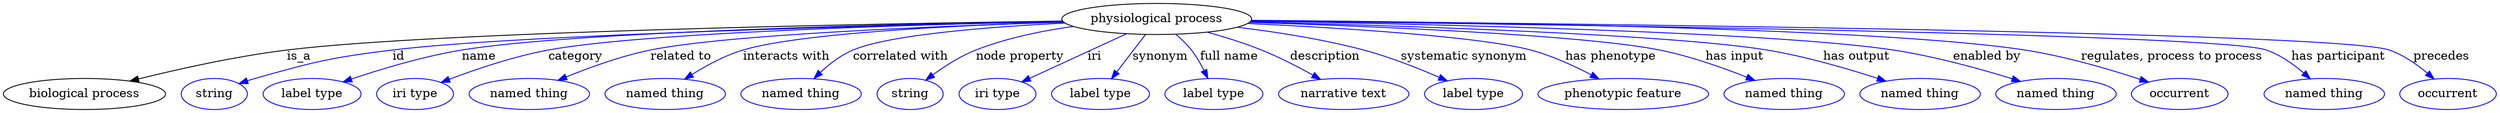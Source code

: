 digraph {
	graph [bb="0,0,2352.9,123"];
	node [label="\N"];
	"physiological process"	 [height=0.5,
		label="physiological process",
		pos="1100.7,105",
		width=2.4192];
	"biological process"	 [height=0.5,
		pos="74.743,18",
		width=2.0762];
	"physiological process" -> "biological process"	 [label=is_a,
		lp="281.74,61.5",
		pos="e,119.34,32.485 1013.6,103.55 830.71,100.12 411.86,90.177 270.74,69 222.02,61.688 167.91,47.101 128.91,35.394"];
	id	 [color=blue,
		height=0.5,
		label=string,
		pos="197.74,18",
		width=0.84854];
	"physiological process" -> id	 [color=blue,
		label=id,
		lp="381.24,61.5",
		pos="e,221.56,29.598 1014.1,102.71 849.34,98.018 496.52,86.287 375.74,69 313.32,60.065 297.43,56.363 237.74,36 235.49,35.232 233.2,34.384 \
230.9,33.487",
		style=solid];
	name	 [color=blue,
		height=0.5,
		label="label type",
		pos="291.74,18",
		width=1.2638];
	"physiological process" -> name	 [color=blue,
		label=name,
		lp="462.24,61.5",
		pos="e,323.16,31.052 1013.9,103.05 861.73,99.155 552.9,89.023 446.74,69 407.05,61.514 363.5,46.548 332.69,34.756",
		style=solid];
	category	 [color=blue,
		height=0.5,
		label="iri type",
		pos="391.74,18",
		width=1.011];
	"physiological process" -> category	 [color=blue,
		label=category,
		lp="556.24,61.5",
		pos="e,418.35,30.324 1014.3,102.38 878.72,97.799 622.28,87.039 532.74,69 495.88,61.573 455.72,46.287 427.72,34.377",
		style=solid];
	"related to"	 [color=blue,
		height=0.5,
		label="named thing",
		pos="501.74,18",
		width=1.5346];
	"physiological process" -> "related to"	 [color=blue,
		label="related to",
		lp="656.74,61.5",
		pos="e,532.19,33.058 1015.2,101.52 900.1,96.308 701.52,85.308 630.74,69 599.74,61.856 566.38,48.501 541.35,37.25",
		style=solid];
	"interacts with"	 [color=blue,
		height=0.5,
		label="named thing",
		pos="629.74,18",
		width=1.5346];
	"physiological process" -> "interacts with"	 [color=blue,
		label="interacts with",
		lp="757.74,61.5",
		pos="e,652.83,34.526 1015.7,101.04 920.93,95.91 773.88,85.59 720.74,69 699.88,62.487 678.47,50.785 661.66,40.231",
		style=solid];
	"correlated with"	 [color=blue,
		height=0.5,
		label="named thing",
		pos="757.74,18",
		width=1.5346];
	"physiological process" -> "correlated with"	 [color=blue,
		label="correlated with",
		lp="864.74,61.5",
		pos="e,774.85,35.384 1018.3,99.058 949.65,93.241 857.89,83.18 823.74,69 808.64,62.728 794.02,52.065 782.39,42.105",
		style=solid];
	"node property"	 [color=blue,
		height=0.5,
		label=string,
		pos="861.74,18",
		width=0.84854];
	"physiological process" -> "node property"	 [color=blue,
		label="node property",
		lp="972.74,61.5",
		pos="e,878.85,32.918 1026.9,95.442 997.4,89.987 963.66,81.626 934.74,69 917.5,61.469 900.14,49.568 886.69,39.156",
		style=solid];
	iri	 [color=blue,
		height=0.5,
		label="iri type",
		pos="946.74,18",
		width=1.011];
	"physiological process" -> iri	 [color=blue,
		label=iri,
		lp="1040.2,61.5",
		pos="e,971.15,31.79 1070.7,88.019 1044.7,73.333 1007.2,52.126 980.21,36.904",
		style=solid];
	synonym	 [color=blue,
		height=0.5,
		label="label type",
		pos="1046.7,18",
		width=1.2638];
	"physiological process" -> synonym	 [color=blue,
		label=synonym,
		lp="1103.2,61.5",
		pos="e,1057.7,35.706 1089.6,86.974 1081.9,74.644 1071.6,58.098 1063.1,44.302",
		style=solid];
	"full name"	 [color=blue,
		height=0.5,
		label="label type",
		pos="1155.7,18",
		width=1.2638];
	"physiological process" -> "full name"	 [color=blue,
		label="full name",
		lp="1168.2,61.5",
		pos="e,1149.1,36.153 1118.5,87.186 1123.5,81.639 1128.6,75.315 1132.7,69 1137.5,61.699 1141.7,53.263 1145.2,45.381",
		style=solid];
	description	 [color=blue,
		height=0.5,
		label="narrative text",
		pos="1276.7,18",
		width=1.6068];
	"physiological process" -> description	 [color=blue,
		label=description,
		lp="1254.2,61.5",
		pos="e,1254.4,34.601 1148.5,89.9 1164.8,84.119 1182.9,76.974 1198.7,69 1215,60.82 1232.1,49.966 1246.1,40.375",
		style=solid];
	"systematic synonym"	 [color=blue,
		height=0.5,
		label="label type",
		pos="1397.7,18",
		width=1.2638];
	"physiological process" -> "systematic synonym"	 [color=blue,
		label="systematic synonym",
		lp="1381.7,61.5",
		pos="e,1371.2,32.714 1174.1,95.288 1209.3,89.537 1251.8,80.987 1288.7,69 1314.1,60.789 1341.2,48.109 1362.1,37.448",
		style=solid];
	"has phenotype"	 [color=blue,
		height=0.5,
		label="phenotypic feature",
		pos="1537.7,18",
		width=2.1304];
	"physiological process" -> "has phenotype"	 [color=blue,
		label="has phenotype",
		lp="1517.2,61.5",
		pos="e,1512,35.165 1184.3,99.843 1269.4,93.936 1395.3,83.209 1441.7,69 1463.3,62.421 1485.6,50.909 1503.2,40.485",
		style=solid];
	"has input"	 [color=blue,
		height=0.5,
		label="named thing",
		pos="1687.7,18",
		width=1.5346];
	"physiological process" -> "has input"	 [color=blue,
		label="has input",
		lp="1632.7,61.5",
		pos="e,1657.5,33.171 1186.4,101.4 1299.3,96.121 1491.9,85.115 1560.7,69 1591.1,61.899 1623.6,48.697 1648.2,37.504",
		style=solid];
	"has output"	 [color=blue,
		height=0.5,
		label="named thing",
		pos="1815.7,18",
		width=1.5346];
	"physiological process" -> "has output"	 [color=blue,
		label="has output",
		lp="1747.2,61.5",
		pos="e,1781.3,32.25 1186.9,102.16 1321,97.293 1573.4,86.175 1661.7,69 1699.8,61.607 1741.4,47.426 1771.8,35.891",
		style=solid];
	"enabled by"	 [color=blue,
		height=0.5,
		label="named thing",
		pos="1943.7,18",
		width=1.5346];
	"physiological process" -> "enabled by"	 [color=blue,
		label="enabled by",
		lp="1869.7,61.5",
		pos="e,1908.2,31.864 1187.5,103.08 1344.2,99.173 1668.6,88.915 1779.7,69 1820.8,61.639 1866,47.074 1898.6,35.387",
		style=solid];
	"regulates, process to process"	 [color=blue,
		height=0.5,
		label=occurrent,
		pos="2060.7,18",
		width=1.2277];
	"physiological process" -> "regulates, process to process"	 [color=blue,
		label="regulates, process to process",
		lp="2039.7,61.5",
		pos="e,2029.8,30.865 1187.8,103.98 1366.4,101.4 1768.5,93.056 1903.7,69 1944.4,61.777 1988.9,46.556 2020.2,34.613",
		style=solid];
	"has participant"	 [color=blue,
		height=0.5,
		label="named thing",
		pos="2191.7,18",
		width=1.5346];
	"physiological process" -> "has participant"	 [color=blue,
		label="has participant",
		lp="2189.7,61.5",
		pos="e,2174.5,35.188 1187.8,103.32 1426.7,98.513 2078,84.104 2121.7,69 2138.3,63.284 2154.3,52.211 2166.8,41.839",
		style=solid];
	precedes	 [color=blue,
		height=0.5,
		label=occurrent,
		pos="2308.7,18",
		width=1.2277];
	"physiological process" -> precedes	 [color=blue,
		label=precedes,
		lp="2285.7,61.5",
		pos="e,2290.6,34.716 1188,103.56 1445,99.134 2184.3,85.074 2233.7,69 2251.6,63.192 2269.1,51.729 2282.7,41.139",
		style=solid];
}
